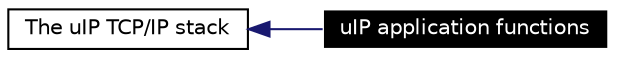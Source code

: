digraph structs
{
  edge [fontname="Helvetica",fontsize=8,labelfontname="Helvetica",labelfontsize=8];
  node [fontname="Helvetica",fontsize=10,shape=record];
rankdir=LR;
  Node0 [label="uIP application functions",height=0.2,width=0.4,color="white", fillcolor="black", style="filled" fontcolor="white"];
  Node1 [label="The uIP TCP/IP stack",height=0.2,width=0.4,color="black", fillcolor="white", style="filled",URL="$a00059.html"];
  Node1->Node0 [shape=plaintext, color="midnightblue", dir="back", style="solid"];
}
